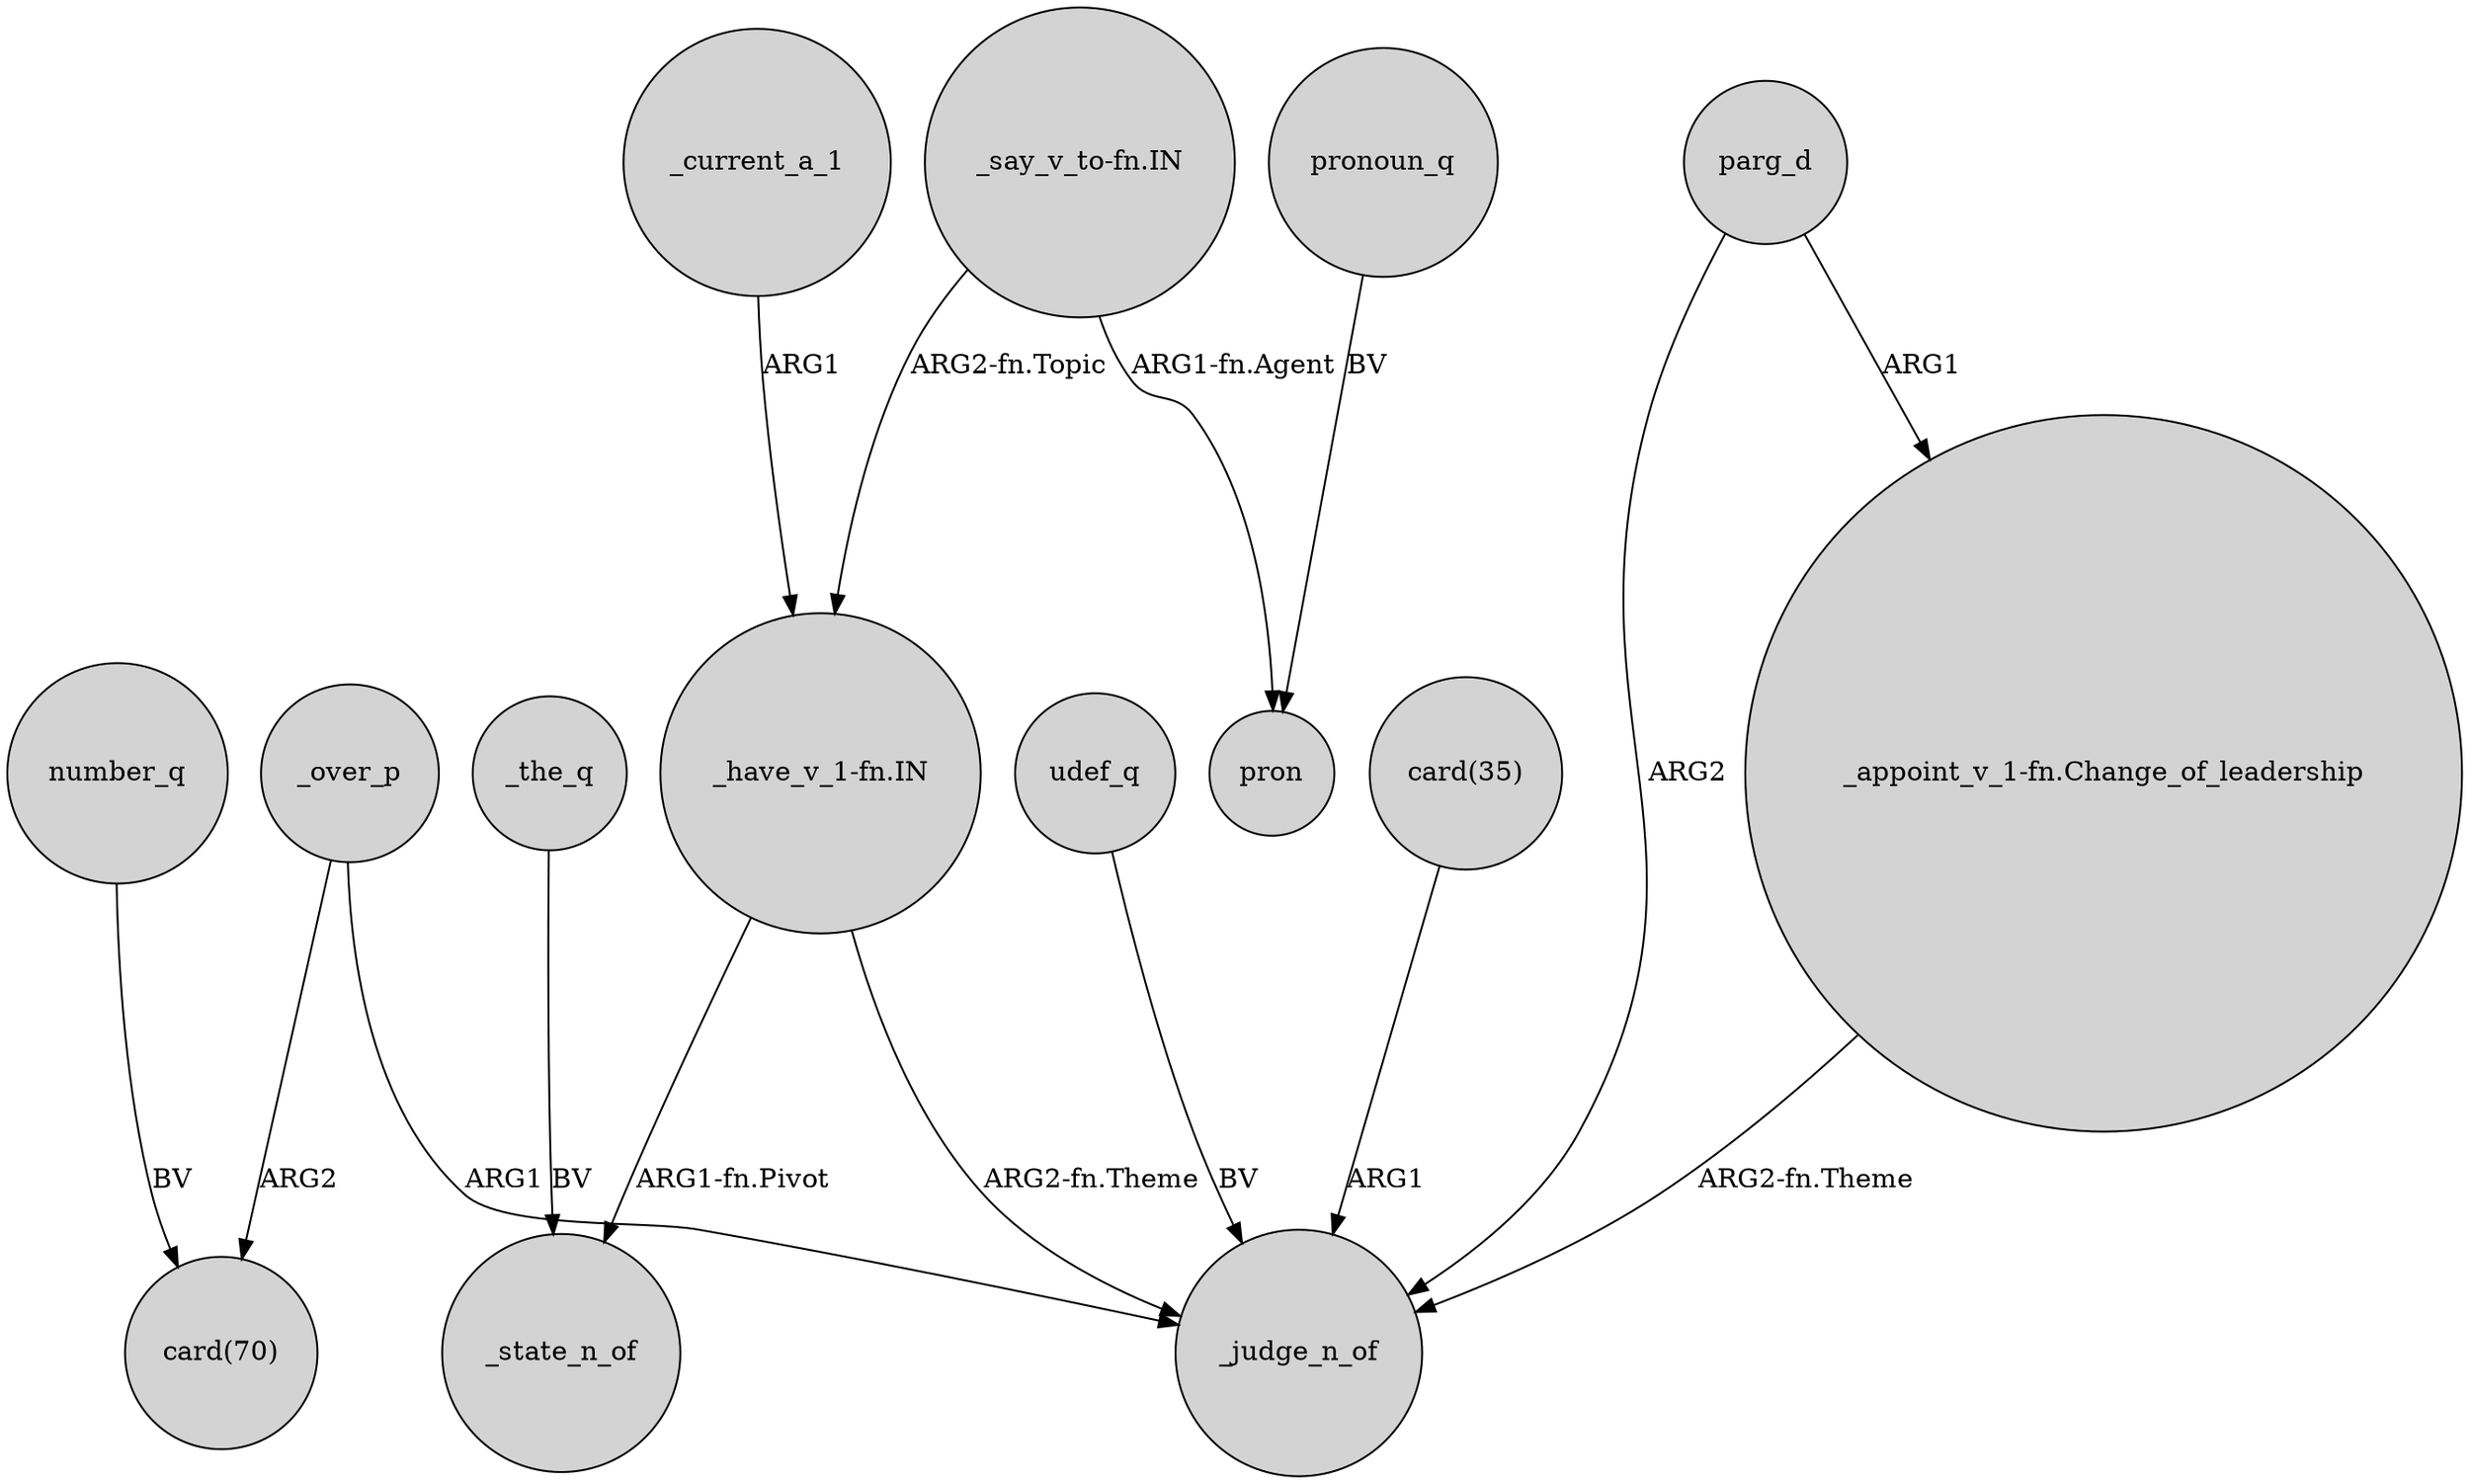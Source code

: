 digraph {
	node [shape=circle style=filled]
	"_appoint_v_1-fn.Change_of_leadership" -> _judge_n_of [label="ARG2-fn.Theme"]
	_over_p -> "card(70)" [label=ARG2]
	"_say_v_to-fn.IN" -> "_have_v_1-fn.IN" [label="ARG2-fn.Topic"]
	number_q -> "card(70)" [label=BV]
	_over_p -> _judge_n_of [label=ARG1]
	_the_q -> _state_n_of [label=BV]
	"_have_v_1-fn.IN" -> _state_n_of [label="ARG1-fn.Pivot"]
	parg_d -> "_appoint_v_1-fn.Change_of_leadership" [label=ARG1]
	udef_q -> _judge_n_of [label=BV]
	"_have_v_1-fn.IN" -> _judge_n_of [label="ARG2-fn.Theme"]
	parg_d -> _judge_n_of [label=ARG2]
	"card(35)" -> _judge_n_of [label=ARG1]
	_current_a_1 -> "_have_v_1-fn.IN" [label=ARG1]
	"_say_v_to-fn.IN" -> pron [label="ARG1-fn.Agent"]
	pronoun_q -> pron [label=BV]
}
